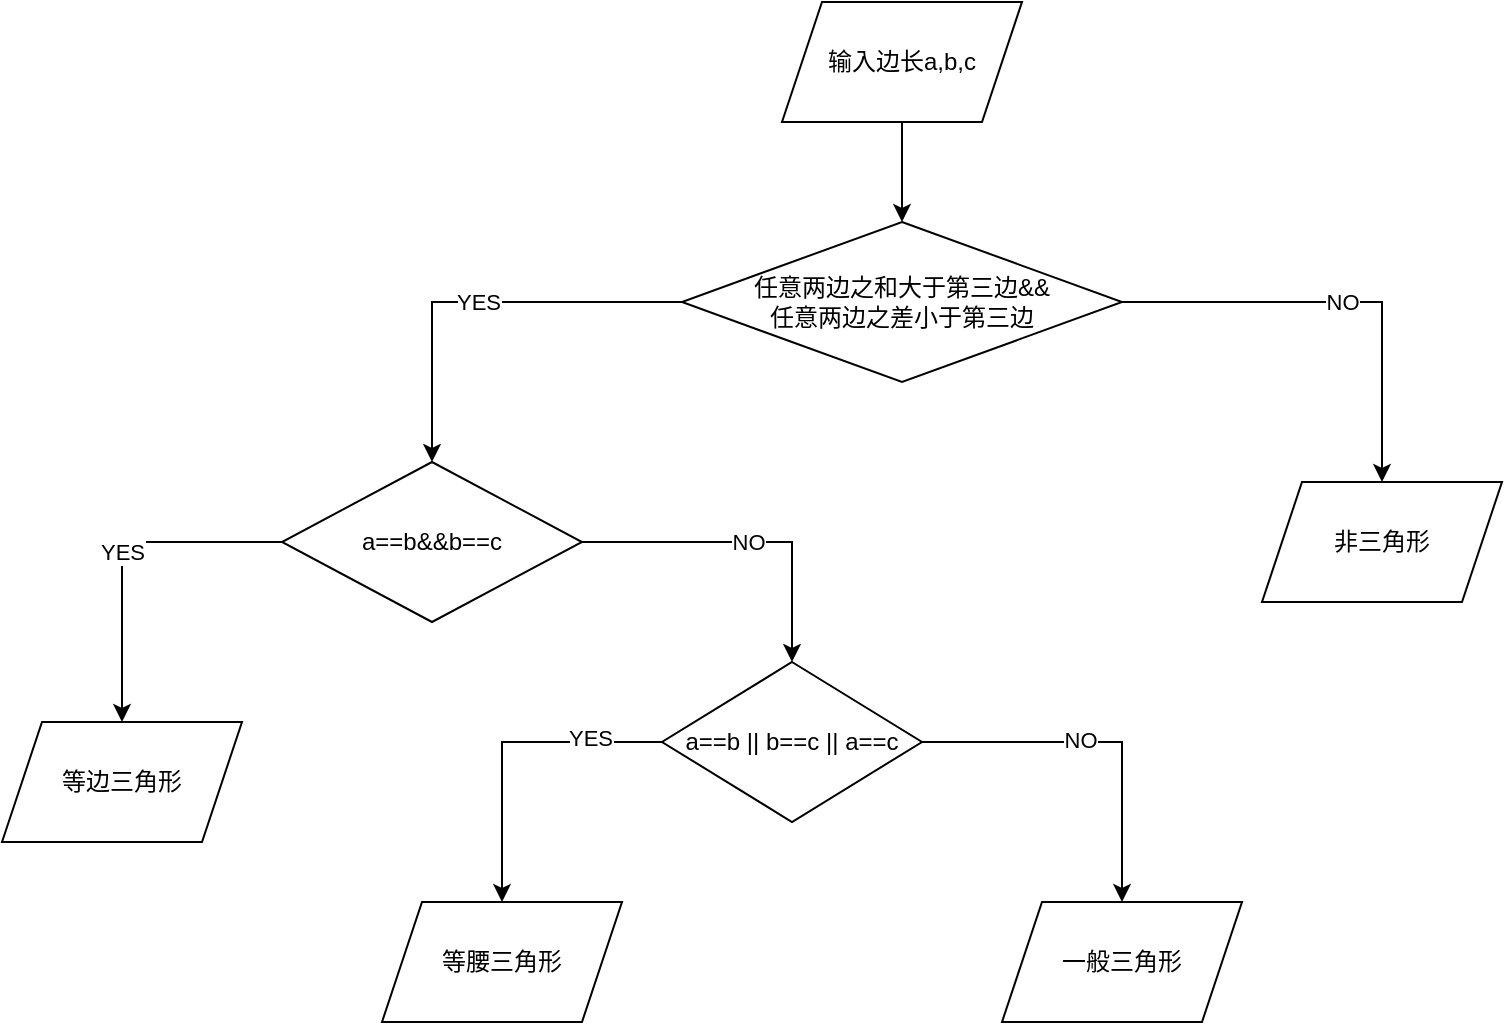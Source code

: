 <mxfile version="13.10.9" type="github"><diagram id="dcMdNIC5KLaqUAdhFp75" name="Page-1"><mxGraphModel dx="2137" dy="712" grid="1" gridSize="10" guides="1" tooltips="1" connect="1" arrows="1" fold="1" page="1" pageScale="1" pageWidth="827" pageHeight="1169" math="0" shadow="0"><root><mxCell id="0"/><mxCell id="1" parent="0"/><mxCell id="eT92Xn9Pvn8SSkhkUi3--3" value="输入边长a,b,c" style="shape=parallelogram;perimeter=parallelogramPerimeter;whiteSpace=wrap;html=1;fixedSize=1;" vertex="1" parent="1"><mxGeometry x="340" y="330" width="120" height="60" as="geometry"/></mxCell><mxCell id="eT92Xn9Pvn8SSkhkUi3--4" value="" style="endArrow=classic;html=1;exitX=0.5;exitY=1;exitDx=0;exitDy=0;" edge="1" parent="1" source="eT92Xn9Pvn8SSkhkUi3--3"><mxGeometry width="50" height="50" relative="1" as="geometry"><mxPoint x="380" y="540" as="sourcePoint"/><mxPoint x="400" y="440" as="targetPoint"/></mxGeometry></mxCell><mxCell id="eT92Xn9Pvn8SSkhkUi3--8" value="NO" style="edgeStyle=orthogonalEdgeStyle;rounded=0;orthogonalLoop=1;jettySize=auto;html=1;" edge="1" parent="1" source="eT92Xn9Pvn8SSkhkUi3--5" target="eT92Xn9Pvn8SSkhkUi3--9"><mxGeometry relative="1" as="geometry"><mxPoint x="640" y="560" as="targetPoint"/></mxGeometry></mxCell><mxCell id="eT92Xn9Pvn8SSkhkUi3--10" value="YES" style="edgeStyle=orthogonalEdgeStyle;rounded=0;orthogonalLoop=1;jettySize=auto;html=1;" edge="1" parent="1" source="eT92Xn9Pvn8SSkhkUi3--5" target="eT92Xn9Pvn8SSkhkUi3--11"><mxGeometry relative="1" as="geometry"><mxPoint x="120" y="560" as="targetPoint"/></mxGeometry></mxCell><mxCell id="eT92Xn9Pvn8SSkhkUi3--5" value="任意两边之和大于第三边&amp;amp;&amp;amp;&lt;br&gt;任意两边之差小于第三边" style="rhombus;whiteSpace=wrap;html=1;" vertex="1" parent="1"><mxGeometry x="290" y="440" width="220" height="80" as="geometry"/></mxCell><mxCell id="eT92Xn9Pvn8SSkhkUi3--9" value="非三角形" style="shape=parallelogram;perimeter=parallelogramPerimeter;whiteSpace=wrap;html=1;fixedSize=1;" vertex="1" parent="1"><mxGeometry x="580" y="570" width="120" height="60" as="geometry"/></mxCell><mxCell id="eT92Xn9Pvn8SSkhkUi3--13" value="NO" style="edgeStyle=orthogonalEdgeStyle;rounded=0;orthogonalLoop=1;jettySize=auto;html=1;" edge="1" parent="1" source="eT92Xn9Pvn8SSkhkUi3--11" target="eT92Xn9Pvn8SSkhkUi3--18"><mxGeometry relative="1" as="geometry"><mxPoint x="320" y="700" as="targetPoint"/></mxGeometry></mxCell><mxCell id="eT92Xn9Pvn8SSkhkUi3--14" value="YES" style="edgeStyle=orthogonalEdgeStyle;rounded=0;orthogonalLoop=1;jettySize=auto;html=1;" edge="1" parent="1" source="eT92Xn9Pvn8SSkhkUi3--11" target="eT92Xn9Pvn8SSkhkUi3--16"><mxGeometry relative="1" as="geometry"><mxPoint x="50" y="720" as="targetPoint"/></mxGeometry></mxCell><mxCell id="eT92Xn9Pvn8SSkhkUi3--11" value="a==b&amp;amp;&amp;amp;b==c" style="rhombus;whiteSpace=wrap;html=1;" vertex="1" parent="1"><mxGeometry x="90" y="560" width="150" height="80" as="geometry"/></mxCell><mxCell id="eT92Xn9Pvn8SSkhkUi3--16" value="等边三角形" style="shape=parallelogram;perimeter=parallelogramPerimeter;whiteSpace=wrap;html=1;fixedSize=1;" vertex="1" parent="1"><mxGeometry x="-50" y="690" width="120" height="60" as="geometry"/></mxCell><mxCell id="eT92Xn9Pvn8SSkhkUi3--20" value="" style="edgeStyle=orthogonalEdgeStyle;rounded=0;orthogonalLoop=1;jettySize=auto;html=1;" edge="1" parent="1" source="eT92Xn9Pvn8SSkhkUi3--18" target="eT92Xn9Pvn8SSkhkUi3--19"><mxGeometry relative="1" as="geometry"/></mxCell><mxCell id="eT92Xn9Pvn8SSkhkUi3--21" value="YES" style="edgeLabel;html=1;align=center;verticalAlign=middle;resizable=0;points=[];" vertex="1" connectable="0" parent="eT92Xn9Pvn8SSkhkUi3--20"><mxGeometry x="-0.55" y="-2" relative="1" as="geometry"><mxPoint as="offset"/></mxGeometry></mxCell><mxCell id="eT92Xn9Pvn8SSkhkUi3--23" value="" style="edgeStyle=orthogonalEdgeStyle;rounded=0;orthogonalLoop=1;jettySize=auto;html=1;" edge="1" parent="1" source="eT92Xn9Pvn8SSkhkUi3--18" target="eT92Xn9Pvn8SSkhkUi3--22"><mxGeometry relative="1" as="geometry"/></mxCell><mxCell id="eT92Xn9Pvn8SSkhkUi3--24" value="NO" style="edgeLabel;html=1;align=center;verticalAlign=middle;resizable=0;points=[];" vertex="1" connectable="0" parent="eT92Xn9Pvn8SSkhkUi3--23"><mxGeometry x="-0.122" y="1" relative="1" as="geometry"><mxPoint as="offset"/></mxGeometry></mxCell><mxCell id="eT92Xn9Pvn8SSkhkUi3--18" value="a==b || b==c || a==c" style="rhombus;whiteSpace=wrap;html=1;" vertex="1" parent="1"><mxGeometry x="280" y="660" width="130" height="80" as="geometry"/></mxCell><mxCell id="eT92Xn9Pvn8SSkhkUi3--19" value="等腰三角形" style="shape=parallelogram;perimeter=parallelogramPerimeter;whiteSpace=wrap;html=1;fixedSize=1;" vertex="1" parent="1"><mxGeometry x="140" y="780" width="120" height="60" as="geometry"/></mxCell><mxCell id="eT92Xn9Pvn8SSkhkUi3--22" value="一般三角形" style="shape=parallelogram;perimeter=parallelogramPerimeter;whiteSpace=wrap;html=1;fixedSize=1;" vertex="1" parent="1"><mxGeometry x="450" y="780" width="120" height="60" as="geometry"/></mxCell></root></mxGraphModel></diagram></mxfile>